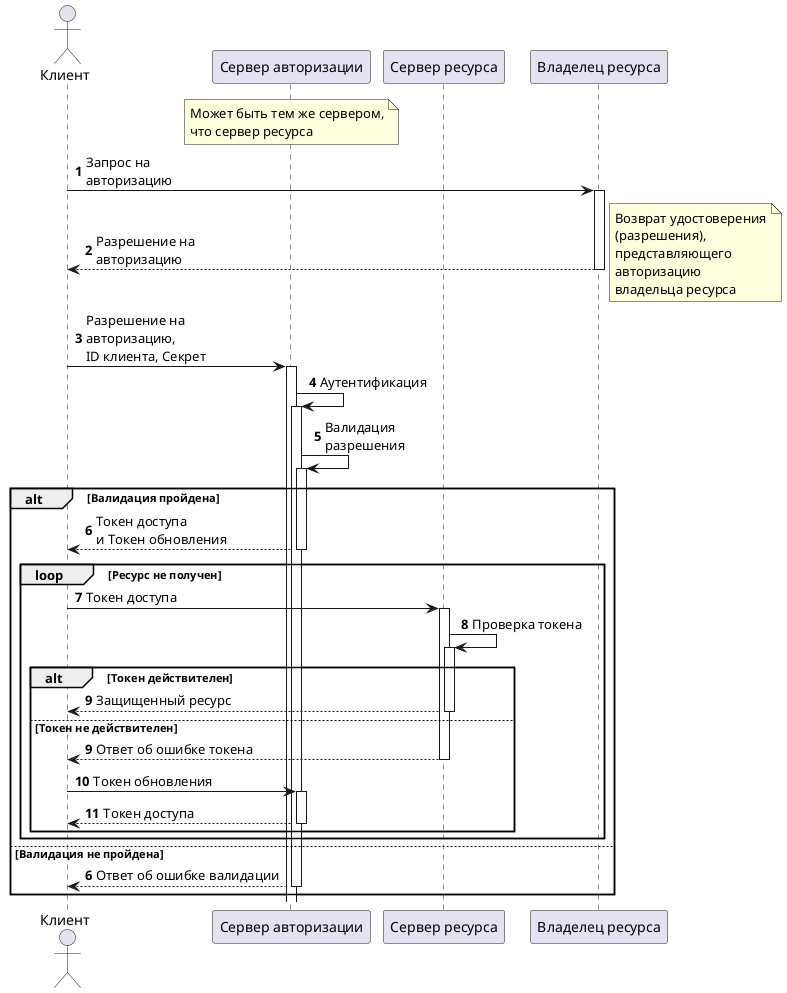 ﻿@startuml auth-code-flow

autonumber
autoactivate on

actor Клиент as client
participant "Сервер авторизации" as auth_server
note over of auth_server
Может быть тем же сервером,
что сервер ресурса
end note
participant "Сервер ресурса" as resource_server
participant "Владелец ресурса" as resource_owner

client -> resource_owner: Запрос на\nавторизацию
return Разрешение на\nавторизацию
note right
Возврат удостоверения
(разрешения),
представляющего
авторизацию
владельца ресурса
end note

client -> auth_server: Разрешение на\nавторизацию,\nID клиента, Секрет
auth_server -> auth_server: Аутентификация
auth_server -> auth_server: Валидация\nразрешения

alt Валидация пройдена
    auth_server --> client: Токен доступа\nи Токен обновления
    
    loop Ресурс не получен
        client -> resource_server: Токен доступа
        resource_server -> resource_server: Проверка токена
        alt Токен действителен
            resource_server --> client: Защищенный ресурс
        else Токен не действителен
            autonumber 9
            resource_server --> client: Ответ об ошибке токена
            client -> auth_server: Токен обновления
            auth_server --> client: Токен доступа
        end
    end
else Валидация не пройдена
    autonumber 6
    auth_server --> client: Ответ об ошибке валидации
end


@enduml